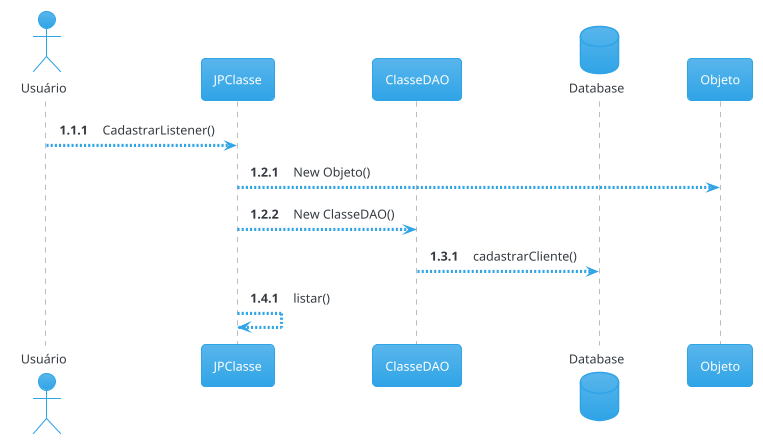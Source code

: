 @startuml
!theme cerulean
skinparam responseMessageBelowArrow true

actor       Usuário 
participant JPClasse
participant ClasseDAO
database    Database
participant Objeto

autonumber 1.1.1
Usuário --> JPClasse : CadastrarListener()

autonumber 1.2.1
JPClasse --> Objeto : New Objeto()
JPClasse --> ClasseDAO : New ClasseDAO()

autonumber 1.3.1
ClasseDAO --> Database : cadastrarCliente()

autonumber 1.4.1
JPClasse --> JPClasse : listar()

@enduml
